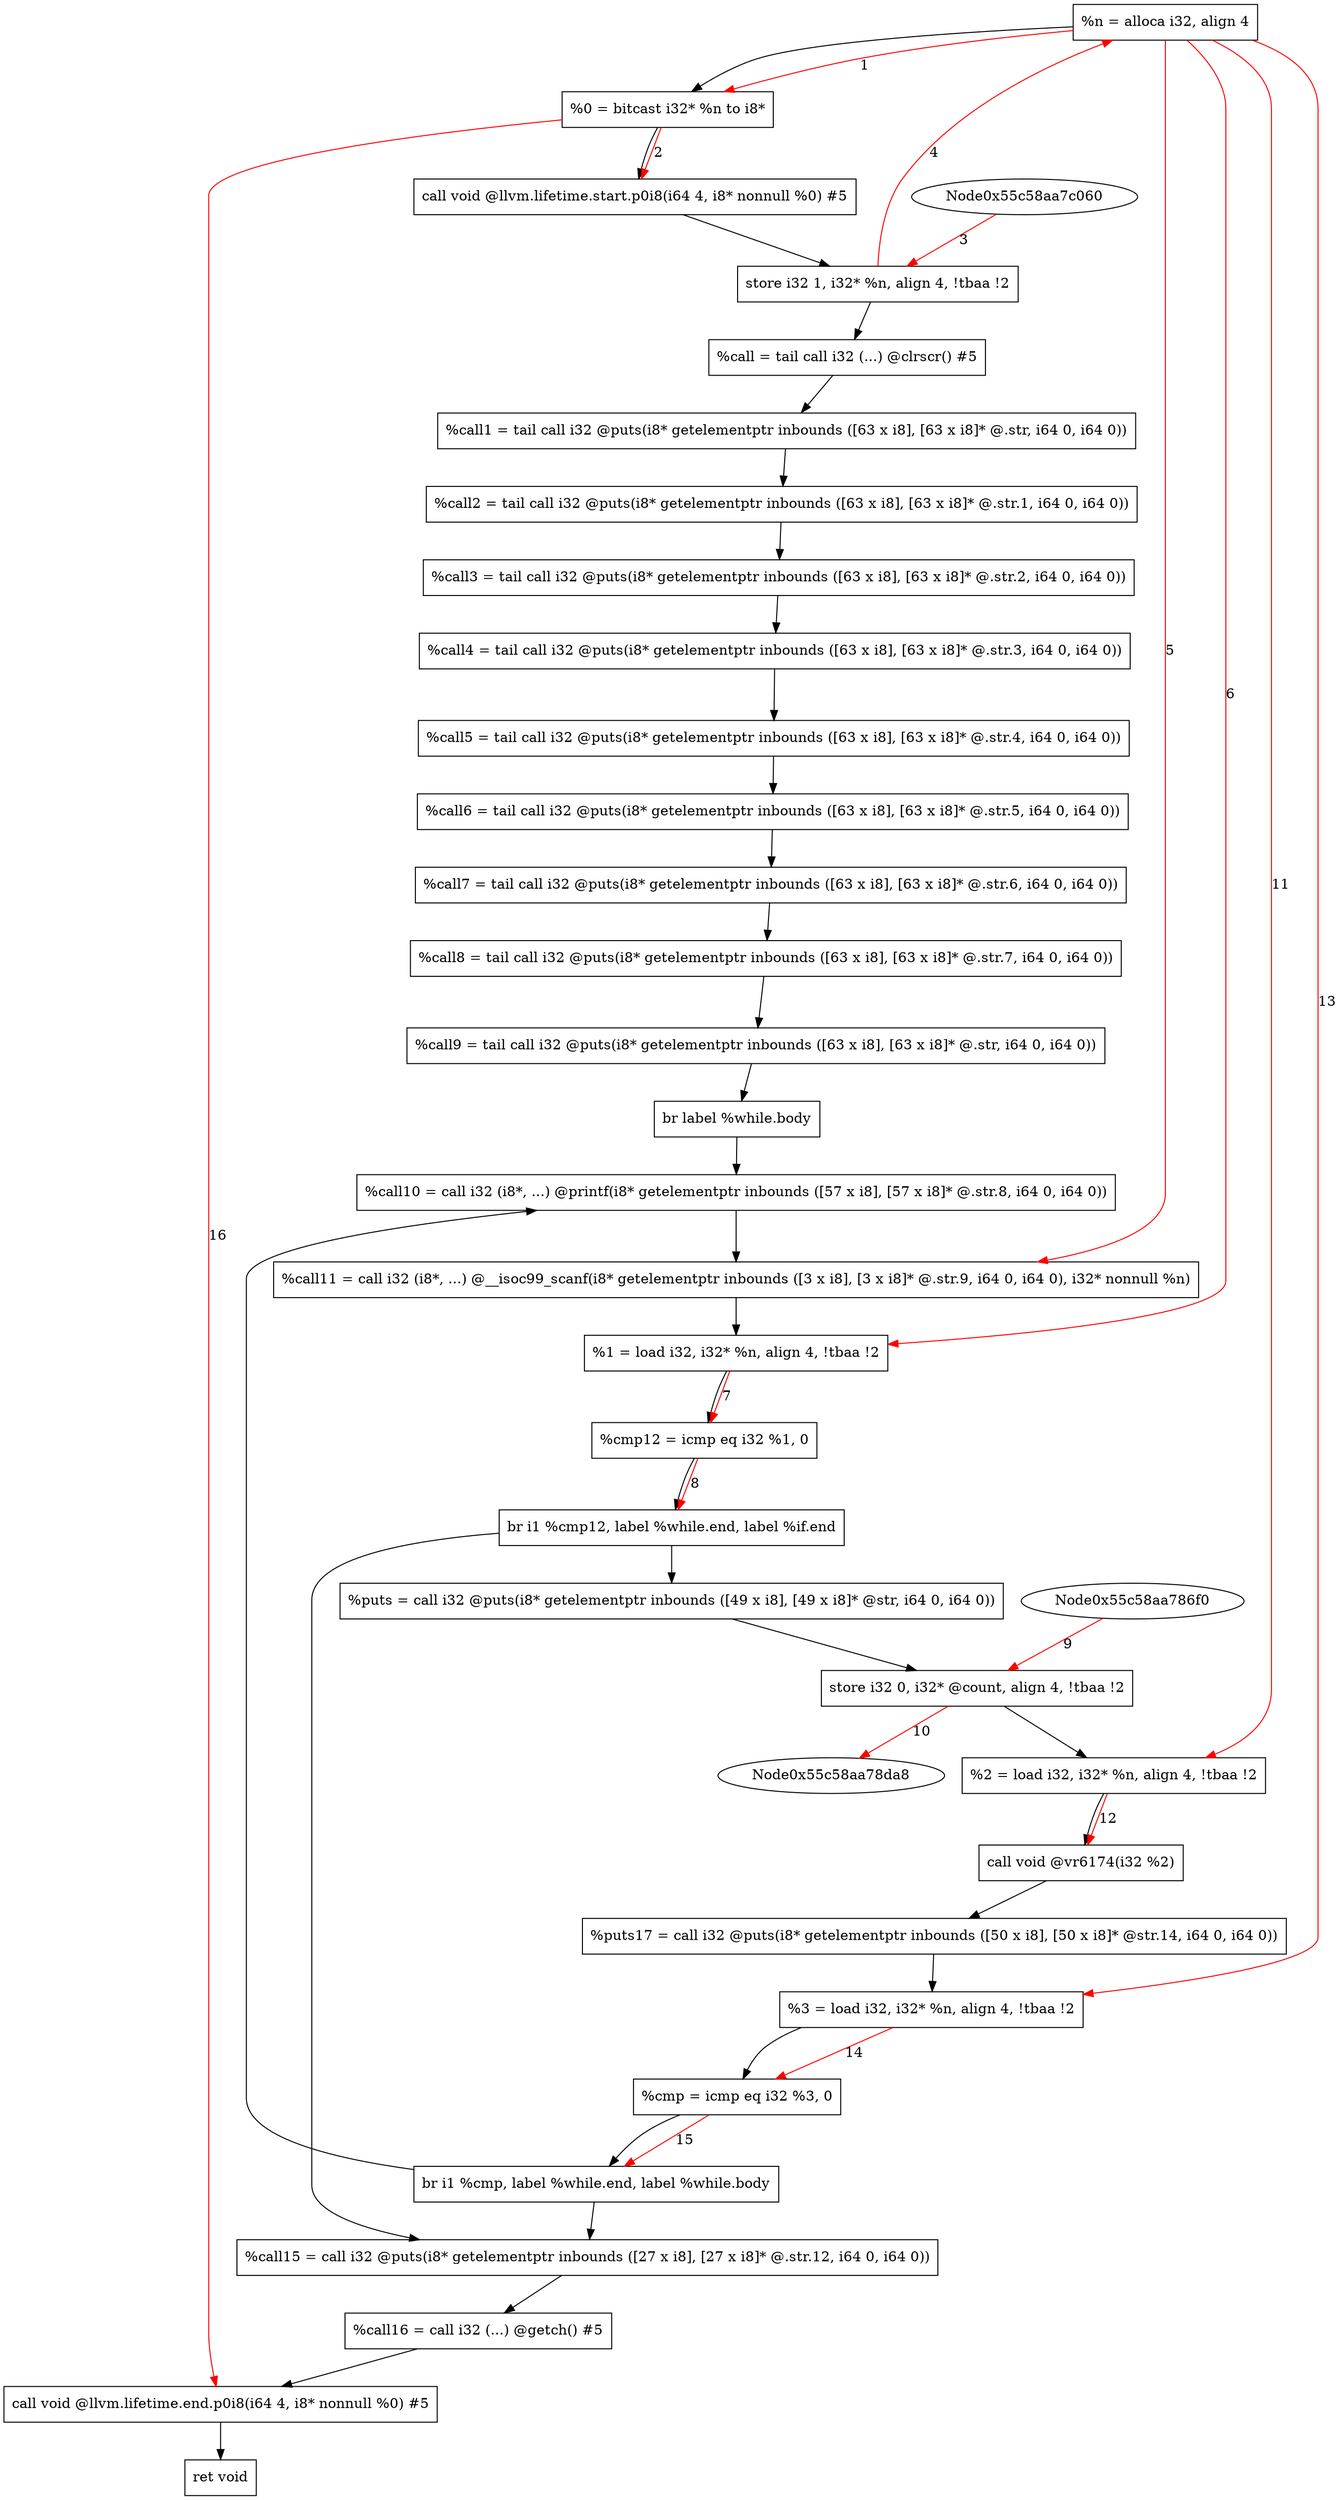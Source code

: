 digraph "CDFG for'main' function" {
	Node0x55c58aa7c018[shape=record, label="  %n = alloca i32, align 4"]
	Node0x55c58aa7c0a8[shape=record, label="  %0 = bitcast i32* %n to i8*"]
	Node0x55c58aa7c508[shape=record, label="  call void @llvm.lifetime.start.p0i8(i64 4, i8* nonnull %0) #5"]
	Node0x55c58aa7c600[shape=record, label="  store i32 1, i32* %n, align 4, !tbaa !2"]
	Node0x55c58aa7d598[shape=record, label="  %call = tail call i32 (...) @clrscr() #5"]
	Node0x55c58aa7da00[shape=record, label="  %call1 = tail call i32 @puts(i8* getelementptr inbounds ([63 x i8], [63 x i8]* @.str, i64 0, i64 0))"]
	Node0x55c58aa7db90[shape=record, label="  %call2 = tail call i32 @puts(i8* getelementptr inbounds ([63 x i8], [63 x i8]* @.str.1, i64 0, i64 0))"]
	Node0x55c58aa7dd00[shape=record, label="  %call3 = tail call i32 @puts(i8* getelementptr inbounds ([63 x i8], [63 x i8]* @.str.2, i64 0, i64 0))"]
	Node0x55c58aa7de70[shape=record, label="  %call4 = tail call i32 @puts(i8* getelementptr inbounds ([63 x i8], [63 x i8]* @.str.3, i64 0, i64 0))"]
	Node0x55c58aa7dfe0[shape=record, label="  %call5 = tail call i32 @puts(i8* getelementptr inbounds ([63 x i8], [63 x i8]* @.str.4, i64 0, i64 0))"]
	Node0x55c58aa7e150[shape=record, label="  %call6 = tail call i32 @puts(i8* getelementptr inbounds ([63 x i8], [63 x i8]* @.str.5, i64 0, i64 0))"]
	Node0x55c58aa7e2c0[shape=record, label="  %call7 = tail call i32 @puts(i8* getelementptr inbounds ([63 x i8], [63 x i8]* @.str.6, i64 0, i64 0))"]
	Node0x55c58aa7e430[shape=record, label="  %call8 = tail call i32 @puts(i8* getelementptr inbounds ([63 x i8], [63 x i8]* @.str.7, i64 0, i64 0))"]
	Node0x55c58aa7e520[shape=record, label="  %call9 = tail call i32 @puts(i8* getelementptr inbounds ([63 x i8], [63 x i8]* @.str, i64 0, i64 0))"]
	Node0x55c58aa7e858[shape=record, label="  br label %while.body"]
	Node0x55c58aa7e970[shape=record, label="  %call10 = call i32 (i8*, ...) @printf(i8* getelementptr inbounds ([57 x i8], [57 x i8]* @.str.8, i64 0, i64 0))"]
	Node0x55c58aa7ebd8[shape=record, label="  %call11 = call i32 (i8*, ...) @__isoc99_scanf(i8* getelementptr inbounds ([3 x i8], [3 x i8]* @.str.9, i64 0, i64 0), i32* nonnull %n)"]
	Node0x55c58aa7ec98[shape=record, label="  %1 = load i32, i32* %n, align 4, !tbaa !2"]
	Node0x55c58aa7f340[shape=record, label="  %cmp12 = icmp eq i32 %1, 0"]
	Node0x55c58aa7f578[shape=record, label="  br i1 %cmp12, label %while.end, label %if.end"]
	Node0x55c58aa7f690[shape=record, label="  %puts = call i32 @puts(i8* getelementptr inbounds ([49 x i8], [49 x i8]* @str, i64 0, i64 0))"]
	Node0x55c58aa7f760[shape=record, label="  store i32 0, i32* @count, align 4, !tbaa !2"]
	Node0x55c58aa7f4e8[shape=record, label="  %2 = load i32, i32* %n, align 4, !tbaa !2"]
	Node0x55c58aa7f930[shape=record, label="  call void @vr6174(i32 %2)"]
	Node0x55c58aa7faa0[shape=record, label="  %puts17 = call i32 @puts(i8* getelementptr inbounds ([50 x i8], [50 x i8]* @str.14, i64 0, i64 0))"]
	Node0x55c58aa7fb58[shape=record, label="  %3 = load i32, i32* %n, align 4, !tbaa !2"]
	Node0x55c58aa7fbd0[shape=record, label="  %cmp = icmp eq i32 %3, 0"]
	Node0x55c58aa7fc78[shape=record, label="  br i1 %cmp, label %while.end, label %while.body"]
	Node0x55c58aa7fd90[shape=record, label="  %call15 = call i32 @puts(i8* getelementptr inbounds ([27 x i8], [27 x i8]* @.str.12, i64 0, i64 0))"]
	Node0x55c58aa7ff48[shape=record, label="  %call16 = call i32 (...) @getch() #5"]
	Node0x55c58aa80238[shape=record, label="  call void @llvm.lifetime.end.p0i8(i64 4, i8* nonnull %0) #5"]
	Node0x55c58aa802e0[shape=record, label="  ret void"]
	Node0x55c58aa7c018 -> Node0x55c58aa7c0a8
	Node0x55c58aa7c0a8 -> Node0x55c58aa7c508
	Node0x55c58aa7c508 -> Node0x55c58aa7c600
	Node0x55c58aa7c600 -> Node0x55c58aa7d598
	Node0x55c58aa7d598 -> Node0x55c58aa7da00
	Node0x55c58aa7da00 -> Node0x55c58aa7db90
	Node0x55c58aa7db90 -> Node0x55c58aa7dd00
	Node0x55c58aa7dd00 -> Node0x55c58aa7de70
	Node0x55c58aa7de70 -> Node0x55c58aa7dfe0
	Node0x55c58aa7dfe0 -> Node0x55c58aa7e150
	Node0x55c58aa7e150 -> Node0x55c58aa7e2c0
	Node0x55c58aa7e2c0 -> Node0x55c58aa7e430
	Node0x55c58aa7e430 -> Node0x55c58aa7e520
	Node0x55c58aa7e520 -> Node0x55c58aa7e858
	Node0x55c58aa7e858 -> Node0x55c58aa7e970
	Node0x55c58aa7e970 -> Node0x55c58aa7ebd8
	Node0x55c58aa7ebd8 -> Node0x55c58aa7ec98
	Node0x55c58aa7ec98 -> Node0x55c58aa7f340
	Node0x55c58aa7f340 -> Node0x55c58aa7f578
	Node0x55c58aa7f578 -> Node0x55c58aa7fd90
	Node0x55c58aa7f578 -> Node0x55c58aa7f690
	Node0x55c58aa7f690 -> Node0x55c58aa7f760
	Node0x55c58aa7f760 -> Node0x55c58aa7f4e8
	Node0x55c58aa7f4e8 -> Node0x55c58aa7f930
	Node0x55c58aa7f930 -> Node0x55c58aa7faa0
	Node0x55c58aa7faa0 -> Node0x55c58aa7fb58
	Node0x55c58aa7fb58 -> Node0x55c58aa7fbd0
	Node0x55c58aa7fbd0 -> Node0x55c58aa7fc78
	Node0x55c58aa7fc78 -> Node0x55c58aa7fd90
	Node0x55c58aa7fc78 -> Node0x55c58aa7e970
	Node0x55c58aa7fd90 -> Node0x55c58aa7ff48
	Node0x55c58aa7ff48 -> Node0x55c58aa80238
	Node0x55c58aa80238 -> Node0x55c58aa802e0
edge [color=red]
	Node0x55c58aa7c018 -> Node0x55c58aa7c0a8[label="1"]
	Node0x55c58aa7c0a8 -> Node0x55c58aa7c508[label="2"]
	Node0x55c58aa7c060 -> Node0x55c58aa7c600[label="3"]
	Node0x55c58aa7c600 -> Node0x55c58aa7c018[label="4"]
	Node0x55c58aa7c018 -> Node0x55c58aa7ebd8[label="5"]
	Node0x55c58aa7c018 -> Node0x55c58aa7ec98[label="6"]
	Node0x55c58aa7ec98 -> Node0x55c58aa7f340[label="7"]
	Node0x55c58aa7f340 -> Node0x55c58aa7f578[label="8"]
	Node0x55c58aa786f0 -> Node0x55c58aa7f760[label="9"]
	Node0x55c58aa7f760 -> Node0x55c58aa78da8[label="10"]
	Node0x55c58aa7c018 -> Node0x55c58aa7f4e8[label="11"]
	Node0x55c58aa7f4e8 -> Node0x55c58aa7f930[label="12"]
	Node0x55c58aa7c018 -> Node0x55c58aa7fb58[label="13"]
	Node0x55c58aa7fb58 -> Node0x55c58aa7fbd0[label="14"]
	Node0x55c58aa7fbd0 -> Node0x55c58aa7fc78[label="15"]
	Node0x55c58aa7c0a8 -> Node0x55c58aa80238[label="16"]
}
